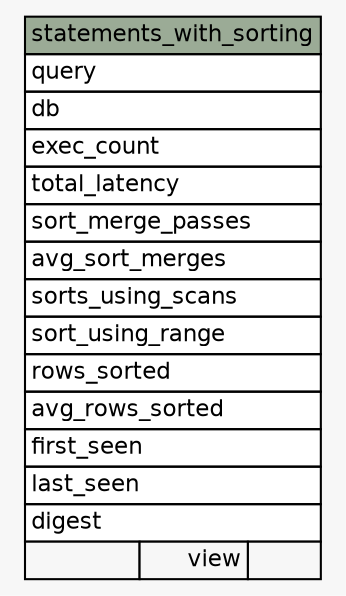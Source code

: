 // dot 2.44.1 on Linux 5.5.13-arch2-1
// SchemaSpy rev 590
digraph "statements_with_sorting" {
  graph [
    rankdir="RL"
    bgcolor="#f7f7f7"
    nodesep="0.18"
    ranksep="0.46"
    fontname="Helvetica"
    fontsize="11"
  ];
  node [
    fontname="Helvetica"
    fontsize="11"
    shape="plaintext"
  ];
  edge [
    arrowsize="0.8"
  ];
  "statements_with_sorting" [
    label=<
    <TABLE BORDER="0" CELLBORDER="1" CELLSPACING="0" BGCOLOR="#ffffff">
      <TR><TD COLSPAN="3" BGCOLOR="#9bab96" ALIGN="CENTER">statements_with_sorting</TD></TR>
      <TR><TD PORT="query" COLSPAN="3" ALIGN="LEFT">query</TD></TR>
      <TR><TD PORT="db" COLSPAN="3" ALIGN="LEFT">db</TD></TR>
      <TR><TD PORT="exec_count" COLSPAN="3" ALIGN="LEFT">exec_count</TD></TR>
      <TR><TD PORT="total_latency" COLSPAN="3" ALIGN="LEFT">total_latency</TD></TR>
      <TR><TD PORT="sort_merge_passes" COLSPAN="3" ALIGN="LEFT">sort_merge_passes</TD></TR>
      <TR><TD PORT="avg_sort_merges" COLSPAN="3" ALIGN="LEFT">avg_sort_merges</TD></TR>
      <TR><TD PORT="sorts_using_scans" COLSPAN="3" ALIGN="LEFT">sorts_using_scans</TD></TR>
      <TR><TD PORT="sort_using_range" COLSPAN="3" ALIGN="LEFT">sort_using_range</TD></TR>
      <TR><TD PORT="rows_sorted" COLSPAN="3" ALIGN="LEFT">rows_sorted</TD></TR>
      <TR><TD PORT="avg_rows_sorted" COLSPAN="3" ALIGN="LEFT">avg_rows_sorted</TD></TR>
      <TR><TD PORT="first_seen" COLSPAN="3" ALIGN="LEFT">first_seen</TD></TR>
      <TR><TD PORT="last_seen" COLSPAN="3" ALIGN="LEFT">last_seen</TD></TR>
      <TR><TD PORT="digest" COLSPAN="3" ALIGN="LEFT">digest</TD></TR>
      <TR><TD ALIGN="LEFT" BGCOLOR="#f7f7f7">  </TD><TD ALIGN="RIGHT" BGCOLOR="#f7f7f7">view</TD><TD ALIGN="RIGHT" BGCOLOR="#f7f7f7">  </TD></TR>
    </TABLE>>
    URL="tables/statements_with_sorting.html"
    tooltip="statements_with_sorting"
  ];
}
